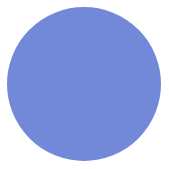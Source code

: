 <mxfile version="24.2.5" type="device">
  <diagram name="Page-1" id="mlA6IjTmCKsFZeNsalOQ">
    <mxGraphModel dx="667" dy="403" grid="1" gridSize="10" guides="1" tooltips="1" connect="1" arrows="1" fold="1" page="1" pageScale="1" pageWidth="850" pageHeight="1100" math="0" shadow="0">
      <root>
        <mxCell id="0" />
        <mxCell id="1" parent="0" />
        <mxCell id="ooVkf-vJYgqKqBI_iQWP-1" value="" style="ellipse;whiteSpace=wrap;html=1;aspect=fixed;strokeWidth=3;fillColor=#7289da;fontColor=#ffffff;strokeColor=#FFFFFF;" parent="1" vertex="1">
          <mxGeometry x="380" y="420" width="80" height="80" as="geometry" />
        </mxCell>
      </root>
    </mxGraphModel>
  </diagram>
</mxfile>
